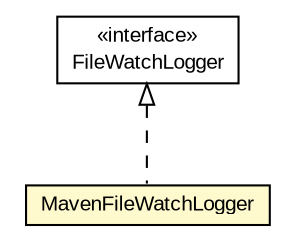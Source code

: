 #!/usr/local/bin/dot
#
# Class diagram 
# Generated by UMLGraph version R5_6-24-gf6e263 (http://www.umlgraph.org/)
#

digraph G {
	edge [fontname="arial",fontsize=10,labelfontname="arial",labelfontsize=10];
	node [fontname="arial",fontsize=10,shape=plaintext];
	nodesep=0.25;
	ranksep=0.5;
	// com.google.code.play2.plugin.MavenFileWatchLogger
	c418 [label=<<table title="com.google.code.play2.plugin.MavenFileWatchLogger" border="0" cellborder="1" cellspacing="0" cellpadding="2" port="p" bgcolor="lemonChiffon" href="./MavenFileWatchLogger.html">
		<tr><td><table border="0" cellspacing="0" cellpadding="1">
<tr><td align="center" balign="center"> MavenFileWatchLogger </td></tr>
		</table></td></tr>
		</table>>, URL="./MavenFileWatchLogger.html", fontname="arial", fontcolor="black", fontsize=10.0];
	//com.google.code.play2.plugin.MavenFileWatchLogger implements com.google.code.play2.watcher.api.FileWatchLogger
	c431:p -> c418:p [dir=back,arrowtail=empty,style=dashed];
	// com.google.code.play2.watcher.api.FileWatchLogger
	c431 [label=<<table title="com.google.code.play2.watcher.api.FileWatchLogger" border="0" cellborder="1" cellspacing="0" cellpadding="2" port="p">
		<tr><td><table border="0" cellspacing="0" cellpadding="1">
<tr><td align="center" balign="center"> &#171;interface&#187; </td></tr>
<tr><td align="center" balign="center"> FileWatchLogger </td></tr>
		</table></td></tr>
		</table>>, URL="null", fontname="arial", fontcolor="black", fontsize=10.0];
}

